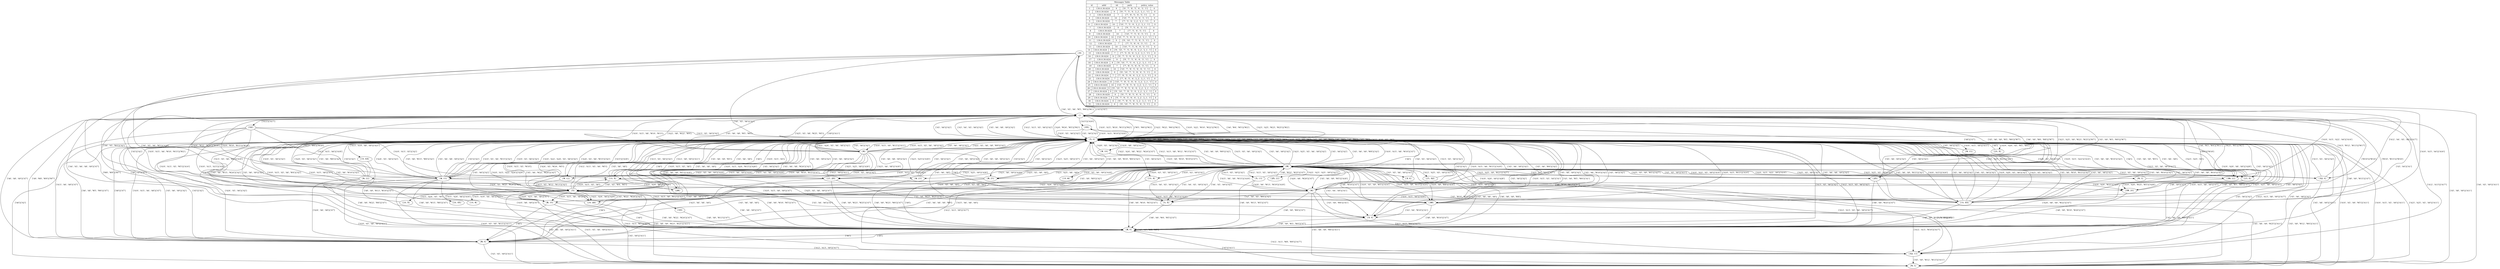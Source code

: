 // Node Graph
digraph {
	{
		-4961380534094029320 [label=<{<B>3</B>}>]
		-7265142534186659187 [label="{}"]
		-8691901001899769822 [label=<{<B>5</B>, 6}>]
		-1350588897490434177 [label=<{<B>8</B>}>]
		-1801877766705740385 [label=<{10, <B>5</B>}>]
		-6749969368006133328 [label=<{<B>9</B>, 12}>]
		3948696637107344799 [label=<{<B>8</B>, 9}>]
		-5339467881076320353 [label=<{<B>9</B>, 3}>]
		-2984536587534545787 [label=<{<B>9</B>, 5}>]
		50036638855050412 [label=<{<B>10</B>}>]
		7966660962070032757 [label=<{10, <B>15</B>}>]
		-2414562970641438055 [label=<{<B>12</B>, 13}>]
		6894416081497046868 [label=<{<B>5</B>}>]
		4988684378806845757 [label=<{<B>3</B>, 4}>]
		-5206007144099701784 [label=<{<B>6</B>}>]
		3060870861234782149 [label=<{<B>9</B>}>]
		9055667378942251068 [label=<{<B>12</B>, 6}>]
		-170886385198740438 [label=<{<B>9</B>, 19}>]
		5239059336831762243 [label=<{19, <B>13</B>}>]
		-1591839932838908349 [label=<{<B>8</B>, 6}>]
		8973142745204717618 [label=<{<B>6</B>, 22}>]
		-6591266166856017063 [label=<{<B>12</B>}>]
		8758850528045128103 [label=<{<B>10</B>, 22}>]
		2557791769428345253 [label=<{<B>8</B>, 10}>]
		2573364356408191447 [label=<{<B>6</B>, 15}>]
		1186952050203501386 [label=<{<B>8</B>, 25}>]
		5239071091470613382 [label=<{<B>24</B>}>]
		6932019211059040269 [label=<{<B>25</B>}>]
		4957770508470976386 [label=<{<B>19</B>, 20}>]
		6864111216848519618 [label=<{24, <B>22</B>}>]
		-2851487163243564712 [label=<{25, <B>23</B>}>]
		8973500868565415000 [label=<{<B>5</B>, 13}>]
		-2854289215426555807 [label=<{10, <B>3</B>}>]
		-8322380531652852871 [label=<{4, <B>5</B>}>]
		4238090616120459996 [label=<{25, <B>5</B>}>]
		-5450395345226219820 [label=<{<B>13</B>}>]
		-4349407944561354746 [label=<{<B>6</B>, 23}>]
		-8628674509515208489 [label=<{<B>25</B>, 22}>]
		-1238323589672261931 [label=<{<B>15</B>}>]
		-7835447087714196420 [label=<{<B>9</B>, 15}>]
		-1122738110429495483 [label=<{19, <B>6</B>}>]
		4128278676586317868 [label=<{<B>3</B>, 6}>]
		274243604294630333 [label=<{25, <B>12</B>}>]
		701436669125765513 [label=<{20, <B>5</B>}>]
		-2206505707602135276 [label=<{24, <B>5</B>}>]
		-1603053900805850699 [label=<{24, <B>15</B>}>]
		-8014207512601130941 [label=<{19, <B>4</B>}>]
		-7265142534186659187 -> -4961380534094029320 [label=" ['A3']:['A1'] "]
		-4961380534094029320 -> -7265142534186659187 [label=" ['A4', 'A5', 'A6', 'W5', 'W6']:['W1'] "]
		-7265142534186659187 -> -8691901001899769822 [label=" ['A5', 'A6']:['A2'] "]
		-7265142534186659187 -> -1350588897490434177 [label=" ['A8']:['A7'] "]
		-1350588897490434177 -> -1801877766705740385 [label=" ['A10', 'A5', 'A9']:['A2'] "]
		-1801877766705740385 -> -8691901001899769822 [label=" ['A5', 'A6', 'A9', 'W5']: "]
		-1350588897490434177 -> -6749969368006133328 [label=" ['A12', 'A9']:['A11'] "]
		-6749969368006133328 -> -8691901001899769822 [label=" ['A13', 'A5', 'A6']:['A2'] "]
		-7265142534186659187 -> 3948696637107344799 [label=" ['A8', 'A9']:['A7'] "]
		3948696637107344799 -> -8691901001899769822 [label=" ['A5', 'A6']:['A2'] "]
		-1801877766705740385 -> 3948696637107344799 [label=" ['A8', 'A9', 'W10', 'W5']:['A7'] "]
		-1350588897490434177 -> -5339467881076320353 [label=" ['A3', 'A5', 'A9']:['A11'] "]
		-5339467881076320353 -> -7265142534186659187 [label=" ['A4', 'W3', 'W4']:['W11'] "]
		-4961380534094029320 -> 3948696637107344799 [label=" ['A4', 'A5', 'A6', 'A8', 'A9']:['A7'] "]
		-1801877766705740385 -> -8691901001899769822 [label=" ['A5', 'A6', 'A8']: "]
		-1350588897490434177 -> -2984536587534545787 [label=" ['A5', 'A9']:['A11'] "]
		-2984536587534545787 -> -8691901001899769822 [label=" ['A6']:['A2'] "]
		-4961380534094029320 -> -8691901001899769822 [label=" ['A4', 'A5', 'A6']:['A2'] "]
		-8691901001899769822 -> 50036638855050412 [label=" ['A10', 'A15', 'W15']:['A14'] "]
		50036638855050412 -> -8691901001899769822 [label=" ['A5', 'A6', 'W10']:['A2'] "]
		-1350588897490434177 -> -8691901001899769822 [label=" ['A5', 'A6', 'A9']:['A2'] "]
		-8691901001899769822 -> 7966660962070032757 [label=" ['A10', 'A15']:['A16'] "]
		7966660962070032757 -> -8691901001899769822 [label=" ['A5', 'A6', 'W10', 'W15']:['A2'] "]
		-8691901001899769822 -> 3948696637107344799 [label=" ['A8', 'A9']:['A7'] "]
		3948696637107344799 -> -8691901001899769822 [label=" ['A13', 'A5', 'A6']:['A2'] "]
		50036638855050412 -> -2414562970641438055 [label=" ['A12', 'A13', 'W10']:['A17'] "]
		-2414562970641438055 -> -8691901001899769822 [label=" ['A5', 'A6']:['A2'] "]
		7966660962070032757 -> -7265142534186659187 [label=" ['W10', 'W15']:['W16'] "]
		-7265142534186659187 -> -8691901001899769822 [label=" ['A3', 'A4', 'A5', 'A6']:['A2'] "]
		-8691901001899769822 -> -6749969368006133328 [label=" ['A12', 'A8', 'A9']:['A11'] "]
		-6749969368006133328 -> 6894416081497046868 [label=" ['A13', 'A5', 'W12', 'W13']:['A2'] "]
		6894416081497046868 -> -8691901001899769822 [label=" ['A6']: "]
		-8691901001899769822 -> -1801877766705740385 [label=" ['A10', 'A15', 'A5']: "]
		-1801877766705740385 -> -8691901001899769822 [label=" ['A6']: "]
		7966660962070032757 -> -8691901001899769822 [label=" ['A5', 'A6', 'A8']:['A2'] "]
		-8691901001899769822 -> -2984536587534545787 [label=" ['A5', 'A8', 'A9']:['A11'] "]
		-1350588897490434177 -> -2414562970641438055 [label=" ['A12', 'A13', 'A9']:['A17'] "]
		-7265142534186659187 -> 4988684378806845757 [label=" ['A3', 'A4']:['A1'] "]
		4988684378806845757 -> -8691901001899769822 [label=" ['A5', 'A6']:['A2'] "]
		-1350588897490434177 -> -5206007144099701784 [label=" ['A5', 'A6', 'A9', 'W5']:['A18'] "]
		-5206007144099701784 -> -8691901001899769822 [label=" ['A5', 'A6', 'W6']:['A2'] "]
		-1350588897490434177 -> 6894416081497046868 [label=" ['A5', 'A9', 'W9']:['A2'] "]
		-7265142534186659187 -> 3060870861234782149 [label=" ['A9']:['A11'] "]
		3060870861234782149 -> 3948696637107344799 [label=" ['A10', 'A15', 'A8', 'A9']:['A7'] "]
		3060870861234782149 -> -5206007144099701784 [label=" ['A5', 'A6', 'A8', 'W5']:['A18'] "]
		-8691901001899769822 -> -8691901001899769822 [label=" ['A12', 'A13', 'A5', 'A6']: "]
		3060870861234782149 -> -7265142534186659187 [label=" ['A10', 'A15', 'A8', 'W10', 'W15']: "]
		-5206007144099701784 -> 3948696637107344799 [label=" ['A8', 'A9', 'W6']:['A7'] "]
		-1801877766705740385 -> 6894416081497046868 [label=" ['A4', 'A5', 'W4', 'W5']: "]
		3060870861234782149 -> -8691901001899769822 [label=" ['A10', 'A15', 'A5', 'A6', 'A8']:['A2'] "]
		3060870861234782149 -> -8691901001899769822 [label=" ['A5', 'A6', 'A8']:['A2'] "]
		-1350588897490434177 -> 9055667378942251068 [label=" ['A12', 'A5', 'A6', 'A9']:['A17'] "]
		9055667378942251068 -> -8691901001899769822 [label=" ['A13', 'A5', 'A6']:['A2'] "]
		-8691901001899769822 -> -7265142534186659187 [label=" ['A10', 'A15', 'W10', 'W15']:['W2'] "]
		-8691901001899769822 -> -5206007144099701784 [label=" ['A10', 'A15', 'A6', 'W15']:['A18'] "]
		-5206007144099701784 -> -8691901001899769822 [label=" ['A5']:['A2'] "]
		-8691901001899769822 -> -170886385198740438 [label=" ['A19', 'A8', 'A9']:['A11'] "]
		-170886385198740438 -> -8691901001899769822 [label=" ['A20', 'A5', 'A6']:['A2'] "]
		-7265142534186659187 -> -8691901001899769822 [label=" ['A5', 'A6', 'A8', 'A9']:['A2'] "]
		-7265142534186659187 -> -2984536587534545787 [label=" ['A5', 'A8', 'A9']:['A11'] "]
		-8691901001899769822 -> 5239059336831762243 [label=" ['A13', 'A19', 'A8', 'A9']:['A21'] "]
		5239059336831762243 -> 3948696637107344799 [label=" ['A8', 'A9', 'W13', 'W19']:['A7'] "]
		-8691901001899769822 -> 3948696637107344799 [label=" ['A10', 'A15', 'A8', 'A9']:['A7'] "]
		-8691901001899769822 -> -8691901001899769822 [label=" ['A5', 'A6', 'A8', 'A9']: "]
		3060870861234782149 -> -8691901001899769822 [label=" ['A22', 'A5', 'A6', 'A8', 'W9']:['A2'] "]
		-1350588897490434177 -> -1591839932838908349 [label=" ['A23', 'A6', 'A8', 'A9']: "]
		-1591839932838908349 -> 3948696637107344799 [label=" ['A9']: "]
		3948696637107344799 -> -2984536587534545787 [label=" ['A5']:['A11'] "]
		3060870861234782149 -> -7265142534186659187 [label=" ['A22', 'A8', 'W22', 'W9']: "]
		-8691901001899769822 -> -8691901001899769822 [label=" ['A5', 'A6', 'W5', 'W6']: "]
		3060870861234782149 -> -8691901001899769822 [label=" ['A22', 'A24', 'A5', 'A6', 'A8']:['A2'] "]
		-1350588897490434177 -> 8973142745204717618 [label=" ['A22', 'A5', 'A6', 'A9']:['A18'] "]
		8973142745204717618 -> -8691901001899769822 [label=" ['A5', 'A6', 'W6']:['A2'] "]
		-8691901001899769822 -> -2984536587534545787 [label=" ['A10', 'A5', 'A9', 'W5']:['A11'] "]
		-8691901001899769822 -> -7265142534186659187 [label=" ['W5', 'W6']:['W2'] "]
		-8691901001899769822 -> -7265142534186659187 [label=" ['A22', 'W22', 'W6']:['W2'] "]
		-8691901001899769822 -> -7265142534186659187 [label=" ['A10', 'A22', 'W10', 'W22']:['W2'] "]
		3060870861234782149 -> -1591839932838908349 [label=" ['A5', 'A6', 'A8']:['A7'] "]
		-1591839932838908349 -> -8691901001899769822 [label=" ['A5', 'A6', 'A9']:['A2'] "]
		8973142745204717618 -> -8691901001899769822 [label=" ['A5']:['A2'] "]
		-8691901001899769822 -> -8691901001899769822 [label=" ['A10', 'A6']: "]
		-1350588897490434177 -> -7265142534186659187 [label=" ['A5', 'A6', 'A9', 'W5', 'W6']:['W7'] "]
		-7265142534186659187 -> -6591266166856017063 [label=" ['A12']:['A17'] "]
		-6591266166856017063 -> -8691901001899769822 [label=" ['A13', 'A5', 'A6']:['A2'] "]
		-8691901001899769822 -> -8691901001899769822 [label=" ['A5', 'A6', 'A9', 'W5']: "]
		-4961380534094029320 -> 7966660962070032757 [label=" ['A10', 'A15', 'A4']:['A16'] "]
		7966660962070032757 -> -8691901001899769822 [label=" ['A5', 'A6', 'W10']:['A2'] "]
		-8691901001899769822 -> -8691901001899769822 [label=" ['A5', 'W5']: "]
		-4961380534094029320 -> 8758850528045128103 [label=" ['A10', 'A15', 'A22', 'A4']:['A14'] "]
		8758850528045128103 -> -8691901001899769822 [label=" ['A24', 'A5', 'A6']:['A2'] "]
		-8691901001899769822 -> -1350588897490434177 [label=" ['A10', 'A15', 'A8', 'W10']:['A7'] "]
		-1350588897490434177 -> -8691901001899769822 [label=" ['A5', 'A6']:['A2'] "]
		-8691901001899769822 -> 2557791769428345253 [label=" ['A10', 'A15', 'A8']:['A7'] "]
		2557791769428345253 -> -8691901001899769822 [label=" ['A5', 'A6', 'W10']:['A2'] "]
		50036638855050412 -> -7265142534186659187 [label=" ['W10']:['W14'] "]
		-8691901001899769822 -> 6894416081497046868 [label=" ['A10', 'A15', 'A5', 'W10']: "]
		2557791769428345253 -> -8691901001899769822 [label=" ['A5', 'A6', 'A9']:['A2'] "]
		7966660962070032757 -> -8691901001899769822 [label=" ['A5', 'A6']:['A2'] "]
		-1350588897490434177 -> 3948696637107344799 [label=" ['A5', 'A6', 'A8', 'A9']: "]
		-6591266166856017063 -> -1801877766705740385 [label=" ['A10', 'A13', 'A5']:['A2'] "]
		-1350588897490434177 -> 7966660962070032757 [label=" ['A10', 'A15', 'A9']:['A16'] "]
		-6591266166856017063 -> 50036638855050412 [label=" ['A10', 'A13', 'A5', 'W5']:['A14'] "]
		50036638855050412 -> 3948696637107344799 [label=" ['A8', 'A9', 'W10']:['A7'] "]
		7966660962070032757 -> 3948696637107344799 [label=" ['A8', 'A9', 'W10', 'W15']:['A7'] "]
		-8691901001899769822 -> -8691901001899769822 [label=" ['A24', 'A6']: "]
		3948696637107344799 -> -1591839932838908349 [label=" ['A6']: "]
		-1591839932838908349 -> -8691901001899769822 [label=" ['A5']:['A2'] "]
		7966660962070032757 -> -8691901001899769822 [label=" ['A5', 'A6', 'A8', 'W10']:['A2'] "]
		7966660962070032757 -> -8691901001899769822 [label=" ['A5', 'A6', 'A8', 'A9']:['A2'] "]
		-8691901001899769822 -> 2573364356408191447 [label=" ['A15']:['A18'] "]
		2573364356408191447 -> -1350588897490434177 [label=" ['A10', 'A8', 'W10', 'W15']:['A7'] "]
		-8691901001899769822 -> -2984536587534545787 [label=" ['A10', 'A15', 'A5', 'A9']:['A11'] "]
		-1350588897490434177 -> -2984536587534545787 [label=" ['A5', 'A6', 'A9', 'W8']:['A11'] "]
		-6591266166856017063 -> 7966660962070032757 [label=" ['A10', 'A13', 'A15']:['A16'] "]
		-6591266166856017063 -> -1591839932838908349 [label=" ['A13', 'A6', 'A8']:['A7'] "]
		-1591839932838908349 -> -8691901001899769822 [label=" ['A24', 'A5', 'A6']:['A2'] "]
		-1350588897490434177 -> -7265142534186659187 [label=" ['A6', 'A9', 'W6', 'W8']:['W7'] "]
		-6591266166856017063 -> -5206007144099701784 [label=" ['A13', 'A5', 'A6', 'W5']:['A18'] "]
		-5206007144099701784 -> -1350588897490434177 [label=" ['A20', 'A8', 'W20']:['A7'] "]
		-1350588897490434177 -> -8691901001899769822 [label=" ['A5', 'A6', 'A9', 'W8']:['A2'] "]
		7966660962070032757 -> -8691901001899769822 [label=" ['A5', 'A6', 'A9', 'W15']:['A2'] "]
		2573364356408191447 -> -7265142534186659187 [label=" ['A10', 'W10', 'W15']:['W18'] "]
		7966660962070032757 -> -8691901001899769822 [label=" ['A5', 'A6', 'A9']:['A2'] "]
		2573364356408191447 -> -8691901001899769822 [label=" ['A10', 'A5', 'A6']:['A2'] "]
		-8691901001899769822 -> -8691901001899769822 [label=" ['A3', 'A5', 'A6', 'W6']: "]
		-7265142534186659187 -> 6894416081497046868 [label=" ['A5']:['A2'] "]
		6894416081497046868 -> -1801877766705740385 [label=" ['A10', 'A15', 'A5', 'A6']: "]
		-1350588897490434177 -> 50036638855050412 [label=" ['A10', 'A5', 'A9', 'W5']:['A14'] "]
		50036638855050412 -> -8691901001899769822 [label=" ['A5', 'A6']:['A2'] "]
		-8691901001899769822 -> 3948696637107344799 [label=" ['A8', 'A9', 'W5', 'W6']:['A7'] "]
		6894416081497046868 -> 50036638855050412 [label=" ['A10', 'A15', 'A6', 'W15']:['A14'] "]
		-1350588897490434177 -> 50036638855050412 [label=" ['A10', 'A15', 'A9', 'W15']:['A14'] "]
		6894416081497046868 -> -8691901001899769822 [label=" ['A10', 'A15', 'A5', 'A6']: "]
		-1350588897490434177 -> 2557791769428345253 [label=" ['A10', 'A5', 'A8', 'A9']: "]
		2557791769428345253 -> -1591839932838908349 [label=" ['A6']: "]
		-8691901001899769822 -> 1186952050203501386 [label=" ['A23', 'A25', 'A8']:['A7'] "]
		1186952050203501386 -> -8691901001899769822 [label=" ['A5', 'A6', 'A9']:['A2'] "]
		2573364356408191447 -> -2984536587534545787 [label=" ['A10', 'A5', 'A9', 'W15']:['A11'] "]
		-8691901001899769822 -> 5239071091470613382 [label=" ['A10', 'A15', 'A24', 'W15']:['A26'] "]
		5239071091470613382 -> -8691901001899769822 [label=" ['A5', 'A6']:['A2'] "]
		-8691901001899769822 -> 6932019211059040269 [label=" ['A23', 'A25', 'W23']:['A27'] "]
		6932019211059040269 -> 4957770508470976386 [label=" ['A19', 'A20', 'W25']:['A28'] "]
		4957770508470976386 -> -8691901001899769822 [label=" ['A5', 'A6']:['A2'] "]
		-8691901001899769822 -> 6864111216848519618 [label=" ['A10', 'A15', 'A22', 'A24']:['A29'] "]
		6864111216848519618 -> 3948696637107344799 [label=" ['A8', 'A9', 'W22', 'W24']:['A7'] "]
		1186952050203501386 -> -8691901001899769822 [label=" ['A5', 'A6']:['A2'] "]
		-1350588897490434177 -> -2851487163243564712 [label=" ['A23', 'A25', 'A9']:['A30'] "]
		-2851487163243564712 -> -8691901001899769822 [label=" ['A5', 'A6', 'A8', 'A9']:['A2'] "]
		-1350588897490434177 -> 8973500868565415000 [label=" ['A13', 'A5', 'A9']:['A2'] "]
		8973500868565415000 -> -8691901001899769822 [label=" ['A6']: "]
		-2851487163243564712 -> 4988684378806845757 [label=" ['A3', 'A4', 'W23', 'W25']:['A1'] "]
		6894416081497046868 -> -7265142534186659187 [label=" ['A10', 'A15', 'A6', 'W10', 'W15']:['W2'] "]
		8973500868565415000 -> -5206007144099701784 [label=" ['A19', 'A6', 'W13', 'W19']:['A18'] "]
		-2851487163243564712 -> -8691901001899769822 [label=" ['A5', 'A6']:['A2'] "]
		-4961380534094029320 -> -5206007144099701784 [label=" ['A4', 'A5', 'A6', 'W5']:['A18'] "]
		-8691901001899769822 -> -8691901001899769822 [label=" ['A3', 'A4', 'A5', 'A6']: "]
		-8691901001899769822 -> -1350588897490434177 [label=" ['A22', 'A24', 'A8', 'W22', 'W24']:['A7'] "]
		-8691901001899769822 -> -7265142534186659187 [label=" ['A4', 'W4', 'W5']:['W2'] "]
		-1350588897490434177 -> -1591839932838908349 [label=" ['A5', 'A6', 'A8', 'A9']: "]
		50036638855050412 -> -8691901001899769822 [label=" ['A5', 'A6', 'A9']:['A2'] "]
		50036638855050412 -> -1350588897490434177 [label=" ['A8', 'W10']:['A7'] "]
		7966660962070032757 -> -8691901001899769822 [label=" ['A4', 'A5', 'A6']:['A2'] "]
		-4961380534094029320 -> 9055667378942251068 [label=" ['A12', 'A4', 'A5', 'A6']:['A17'] "]
		-1350588897490434177 -> 2557791769428345253 [label=" ['A10', 'A3', 'A8', 'A9']: "]
		2557791769428345253 -> 3948696637107344799 [label=" ['A9']: "]
		-5206007144099701784 -> -2414562970641438055 [label=" ['A12', 'A13', 'W6']:['A17'] "]
		-1350588897490434177 -> -2854289215426555807 [label=" ['A10', 'A3', 'A9']:['A1'] "]
		-2854289215426555807 -> 3948696637107344799 [label=" ['A8', 'A9', 'W10', 'W3']:['A7'] "]
		-1350588897490434177 -> -8322380531652852871 [label=" ['A15', 'A4', 'A5', 'A9']:['A2'] "]
		-8322380531652852871 -> -8691901001899769822 [label=" ['A6']: "]
		-1350588897490434177 -> 6932019211059040269 [label=" ['A25', 'A9', 'W8']:['A27'] "]
		6932019211059040269 -> -8691901001899769822 [label=" ['A5', 'A6', 'A9']:['A2'] "]
		3060870861234782149 -> -2851487163243564712 [label=" ['A23', 'A25', 'A8']:['A30'] "]
		-2851487163243564712 -> -8691901001899769822 [label=" ['A5', 'A6', 'A9']:['A2'] "]
		6932019211059040269 -> 3948696637107344799 [label=" ['A8', 'A9', 'W25']:['A7'] "]
		-2851487163243564712 -> 3948696637107344799 [label=" ['A8', 'A9', 'W23', 'W25']:['A7'] "]
		-1350588897490434177 -> -8322380531652852871 [label=" ['A4', 'A5', 'A9']:['A2'] "]
		-8322380531652852871 -> -8691901001899769822 [label=" ['A5', 'A6', 'A8']: "]
		-1350588897490434177 -> -1801877766705740385 [label=" ['A10', 'A15', 'A5', 'A9']:['A2'] "]
		-8691901001899769822 -> -8691901001899769822 [label=" ['A13', 'A6']: "]
		-8691901001899769822 -> 3060870861234782149 [label=" ['A10', 'A15', 'A9', 'W15']:['A11'] "]
		3060870861234782149 -> -8691901001899769822 [label=" ['A5', 'A6']:['A2'] "]
		-8322380531652852871 -> 3948696637107344799 [label=" ['A8', 'A9', 'W4', 'W5']:['A7'] "]
		-8691901001899769822 -> -8691901001899769822 [label=" ['A10', 'A15', 'A5', 'A6']: "]
		-8691901001899769822 -> 4238090616120459996 [label=" ['A23', 'A25', 'A5']: "]
		4238090616120459996 -> -8691901001899769822 [label=" ['A6']: "]
		-5206007144099701784 -> -7265142534186659187 [label=" ['W6']:['W18'] "]
		-1350588897490434177 -> 50036638855050412 [label=" ['A10', 'A9', 'W8']:['A14'] "]
		-1350588897490434177 -> 4238090616120459996 [label=" ['A25', 'A5', 'A9']:['A2'] "]
		6894416081497046868 -> 3948696637107344799 [label=" ['A6', 'A8', 'A9']:['A7'] "]
		-1350588897490434177 -> 6932019211059040269 [label=" ['A25', 'A5', 'A9', 'W5']:['A27'] "]
		6894416081497046868 -> -5450395345226219820 [label=" ['A12', 'A13', 'A6', 'W12']:['A21'] "]
		-5450395345226219820 -> 3948696637107344799 [label=" ['A8', 'A9', 'W13']:['A7'] "]
		6894416081497046868 -> 4988684378806845757 [label=" ['A3', 'A4', 'A6']:['A1'] "]
		-8691901001899769822 -> -8691901001899769822 [label=" ['A5', 'A6', 'A8', 'W6']: "]
		8973142745204717618 -> -8691901001899769822 [label=" ['A10', 'A5', 'A6']:['A2'] "]
		50036638855050412 -> 4988684378806845757 [label=" ['A3', 'A4', 'W10']:['A1'] "]
		-5206007144099701784 -> 4988684378806845757 [label=" ['A3', 'A4', 'W6']:['A1'] "]
		-8691901001899769822 -> -8691901001899769822 [label=" ['A6', 'A9']: "]
		-8691901001899769822 -> -2414562970641438055 [label=" ['A12', 'A13', 'A8', 'A9']:['A17'] "]
		7966660962070032757 -> 6894416081497046868 [label=" ['A5', 'W10', 'W15']:['A2'] "]
		-8691901001899769822 -> 4957770508470976386 [label=" ['A19', 'A20', 'A8', 'A9']:['A28'] "]
		4957770508470976386 -> 3948696637107344799 [label=" ['A8', 'A9', 'W19', 'W20']:['A7'] "]
		-8691901001899769822 -> -1591839932838908349 [label=" ['A6', 'A8', 'W5', 'W6']:['A7'] "]
		-1350588897490434177 -> 1186952050203501386 [label=" ['A25', 'A5', 'A8', 'A9']: "]
		1186952050203501386 -> -1591839932838908349 [label=" ['A6']: "]
		-1350588897490434177 -> -4349407944561354746 [label=" ['A23', 'A6', 'A9']:['A18'] "]
		-4349407944561354746 -> -8691901001899769822 [label=" ['A5', 'A6', 'A9']:['A2'] "]
		6932019211059040269 -> -2984536587534545787 [label=" ['A5', 'A8', 'A9', 'W25']:['A11'] "]
		-4349407944561354746 -> 3948696637107344799 [label=" ['A8', 'A9', 'W23', 'W6']:['A7'] "]
		8973142745204717618 -> -1591839932838908349 [label=" ['A24', 'A6', 'A8']:['A7'] "]
		8973142745204717618 -> -7265142534186659187 [label=" ['A24', 'W22', 'W24']:['W18'] "]
		2573364356408191447 -> -8691901001899769822 [label=" ['A10', 'A22', 'A24', 'A5', 'A6']:['A2'] "]
		-1350588897490434177 -> 3948696637107344799 [label=" ['A6', 'A8', 'A9', 'W8']: "]
		4238090616120459996 -> -8691901001899769822 [label=" ['A5', 'A6', 'A9', 'W5']: "]
		-1350588897490434177 -> 1186952050203501386 [label=" ['A23', 'A25', 'A8', 'A9']: "]
		1186952050203501386 -> 3948696637107344799 [label=" ['A9']: "]
		-7265142534186659187 -> -2414562970641438055 [label=" ['A12', 'A13']:['A17'] "]
		4238090616120459996 -> -7265142534186659187 [label=" ['W25', 'W5']:['W2'] "]
		-1350588897490434177 -> -8628674509515208489 [label=" ['A22', 'A23', 'A25', 'A9']:['A27'] "]
		-8628674509515208489 -> -1350588897490434177 [label=" ['A8', 'W22', 'W25']:['A7'] "]
		4238090616120459996 -> -8691901001899769822 [label=" ['A5', 'A6', 'A8']: "]
		6894416081497046868 -> 7966660962070032757 [label=" ['A10', 'A15', 'A6']:['A16'] "]
		-8691901001899769822 -> -1238323589672261931 [label=" ['A10', 'A15', 'W10']:['A16'] "]
		-1238323589672261931 -> -8691901001899769822 [label=" ['A5', 'A6']:['A2'] "]
		-8691901001899769822 -> -1591839932838908349 [label=" ['A8']:['A7'] "]
		-1591839932838908349 -> -2984536587534545787 [label=" ['A3', 'A5', 'A9']:['A11'] "]
		-1238323589672261931 -> 3948696637107344799 [label=" ['A8', 'A9', 'W15']:['A7'] "]
		-1591839932838908349 -> -2414562970641438055 [label=" ['A12', 'A13', 'A9']:['A17'] "]
		-2414562970641438055 -> -2984536587534545787 [label=" ['A5', 'A9', 'W12', 'W13']:['A11'] "]
		-8691901001899769822 -> -7835447087714196420 [label=" ['A10', 'A15', 'A9']:['A11'] "]
		-7835447087714196420 -> -8691901001899769822 [label=" ['A5', 'A6']:['A2'] "]
		-8691901001899769822 -> 4988684378806845757 [label=" ['A10', 'A15', 'A3', 'A4']:['A1'] "]
		-1591839932838908349 -> -7265142534186659187 [label=" ['A9', 'W8', 'W9']:['W7'] "]
		-1350588897490434177 -> 4238090616120459996 [label=" ['A23', 'A25', 'A5', 'A9']:['A2'] "]
		6894416081497046868 -> -2984536587534545787 [label=" ['A5', 'A6', 'A8', 'A9']:['A11'] "]
		-1350588897490434177 -> -7265142534186659187 [label=" ['A23', 'A25', 'A9', 'W23', 'W25']:['W7'] "]
		6894416081497046868 -> 6864111216848519618 [label=" ['A22', 'A24', 'A6']:['A29'] "]
		6864111216848519618 -> 6894416081497046868 [label=" ['A5', 'W22', 'W24']:['A2'] "]
		-1350588897490434177 -> 4988684378806845757 [label=" ['A3', 'A4', 'A9']:['A1'] "]
		-1350588897490434177 -> 2573364356408191447 [label=" ['A15', 'A6', 'A9']:['A18'] "]
		2573364356408191447 -> -8691901001899769822 [label=" ['A24', 'A5', 'A6', 'W15']:['A2'] "]
		4988684378806845757 -> 3948696637107344799 [label=" ['A8', 'A9', 'W3', 'W4']:['A7'] "]
		-8691901001899769822 -> 6894416081497046868 [label=" ['A24', 'A5', 'W24', 'W5']: "]
		-1350588897490434177 -> -2414562970641438055 [label=" ['A12', 'A13', 'A5', 'A6', 'A9']:['A17'] "]
		2573364356408191447 -> -8691901001899769822 [label=" ['A24', 'A5', 'A6']:['A2'] "]
		-8691901001899769822 -> 3948696637107344799 [label=" ['A23', 'A25', 'A8', 'A9']:['A7'] "]
		-8691901001899769822 -> -2851487163243564712 [label=" ['A23', 'A25']:['A30'] "]
		-8691901001899769822 -> -7265142534186659187 [label=" ['A23', 'A25', 'W23', 'W25']:['W2'] "]
		-8691901001899769822 -> -2984536587534545787 [label=" ['A23', 'A25', 'A5', 'A9']:['A11'] "]
		-1350588897490434177 -> -1591839932838908349 [label=" ['A5', 'A6', 'A8', 'A9', 'W9']: "]
		-8691901001899769822 -> -8691901001899769822 [label=" ['A6', 'W6']: "]
		-1350588897490434177 -> -7265142534186659187 [label=" ['A5', 'A9', 'W5', 'W9']:['W7'] "]
		-8691901001899769822 -> 4988684378806845757 [label=" ['A3', 'A4', 'W5', 'W6']:['A1'] "]
		-1350588897490434177 -> -8691901001899769822 [label=" ['A5', 'A6', 'A9', 'W9']:['A2'] "]
		-5206007144099701784 -> -8322380531652852871 [label=" ['A3', 'A4', 'A5', 'W6']:['A2'] "]
		-2851487163243564712 -> -8691901001899769822 [label=" ['A5', 'A6', 'A8']:['A2'] "]
		-8691901001899769822 -> 8758850528045128103 [label=" ['A10', 'A15', 'A22']:['A14'] "]
		3948696637107344799 -> -2414562970641438055 [label=" ['A12', 'A13', 'W8', 'W9']:['A17'] "]
		-8691901001899769822 -> -8691901001899769822 [label=" ['A5', 'A8']: "]
		-1350588897490434177 -> -1122738110429495483 [label=" ['A19', 'A5', 'A6', 'A9']:['A18'] "]
		-1122738110429495483 -> -8691901001899769822 [label=" ['A5', 'A6', 'A9', 'W19', 'W6']:['A2'] "]
		-1350588897490434177 -> 8758850528045128103 [label=" ['A10', 'A15', 'A22', 'A9']:['A14'] "]
		8758850528045128103 -> -8691901001899769822 [label=" ['A5', 'A6', 'A8', 'W10']:['A2'] "]
		3060870861234782149 -> 9055667378942251068 [label=" ['A12', 'A5', 'A6', 'A8']:['A17'] "]
		9055667378942251068 -> -7265142534186659187 [label=" ['A13', 'W12', 'W13']:['W17'] "]
		3948696637107344799 -> -8691901001899769822 [label=" ['A12', 'A13', 'A5', 'A6']:['A2'] "]
		3948696637107344799 -> 3948696637107344799 [label=" ['A8', 'A9', 'W8', 'W9']: "]
		8973500868565415000 -> 3948696637107344799 [label=" ['A8', 'A9', 'W13', 'W5']:['A7'] "]
		7966660962070032757 -> -1350588897490434177 [label=" ['A8', 'W10', 'W15']:['A7'] "]
		-2414562970641438055 -> -8691901001899769822 [label=" ['A5', 'A6', 'A8']:['A2'] "]
		-1350588897490434177 -> -8691901001899769822 [label=" ['A15', 'A5', 'A6', 'A9']:['A2'] "]
		-4961380534094029320 -> 6894416081497046868 [label=" ['A4', 'A5', 'W4']:['A2'] "]
		6894416081497046868 -> -8691901001899769822 [label=" ['A5', 'A6', 'A8', 'A9']: "]
		6894416081497046868 -> -2414562970641438055 [label=" ['A12', 'A13', 'W5']:['A17'] "]
		8973142745204717618 -> 3948696637107344799 [label=" ['A8', 'A9', 'W22', 'W6']:['A7'] "]
		-1350588897490434177 -> 8758850528045128103 [label=" ['A10', 'A22', 'A5', 'A9']:['A14'] "]
		8758850528045128103 -> 3948696637107344799 [label=" ['A24', 'A8', 'A9', 'W22']:['A7'] "]
		-8691901001899769822 -> -1591839932838908349 [label=" ['A10', 'A15', 'A6', 'A8']:['A7'] "]
		-1350588897490434177 -> 6864111216848519618 [label=" ['A22', 'A24', 'A9']:['A29'] "]
		6864111216848519618 -> -8691901001899769822 [label=" ['A5', 'A6']:['A2'] "]
		-1350588897490434177 -> 4957770508470976386 [label=" ['A19', 'A20', 'A9']:['A28'] "]
		6894416081497046868 -> -8691901001899769822 [label=" ['A12', 'A13', 'A5', 'A6', 'W5']: "]
		6864111216848519618 -> -8691901001899769822 [label=" ['A5', 'A6', 'W22', 'W24']:['A2'] "]
		-4961380534094029320 -> -2984536587534545787 [label=" ['A4', 'A5', 'A9']:['A11'] "]
		-5206007144099701784 -> -8691901001899769822 [label=" ['A5', 'A6', 'A9']:['A2'] "]
		-6591266166856017063 -> 2573364356408191447 [label=" ['A13', 'A15', 'A6']:['A18'] "]
		2573364356408191447 -> -8691901001899769822 [label=" ['A5', 'A6', 'W15', 'W6']:['A2'] "]
		-7265142534186659187 -> -1238323589672261931 [label=" ['A15']:['A16'] "]
		-1238323589672261931 -> -8691901001899769822 [label=" ['A10', 'A5', 'A6']:['A2'] "]
		-8691901001899769822 -> -8691901001899769822 [label=" ['A22', 'A24', 'A5', 'A6']: "]
		2573364356408191447 -> -7265142534186659187 [label=" ['W15', 'W6']:['W18'] "]
		-8691901001899769822 -> -7265142534186659187 [label=" ['A24', 'W24', 'W5']:['W2'] "]
		-1350588897490434177 -> 4128278676586317868 [label=" ['A3', 'A5', 'A6', 'A9']:['A1'] "]
		4128278676586317868 -> -8691901001899769822 [label=" ['A4', 'A5', 'A6']:['A2'] "]
		2573364356408191447 -> -8691901001899769822 [label=" ['A5', 'A6', 'A8', 'A9']:['A2'] "]
		3948696637107344799 -> -7265142534186659187 [label=" ['W8', 'W9']:['W7'] "]
		-170886385198740438 -> -1350588897490434177 [label=" ['A10', 'A8', 'W10', 'W19']:['A7'] "]
		7966660962070032757 -> -8691901001899769822 [label=" ['A19', 'A20', 'A5', 'A6']:['A2'] "]
		6894416081497046868 -> 2557791769428345253 [label=" ['A10', 'A23', 'A6', 'A8']:['A7'] "]
		2557791769428345253 -> -2984536587534545787 [label=" ['A5', 'A9']:['A11'] "]
		2573364356408191447 -> -8691901001899769822 [label=" ['A5']:['A2'] "]
		-8691901001899769822 -> -1350588897490434177 [label=" ['A12', 'A13', 'A8', 'W12', 'W13']:['A7'] "]
		3060870861234782149 -> -4349407944561354746 [label=" ['A23', 'A6', 'A8']:['A18'] "]
		-4349407944561354746 -> -8691901001899769822 [label=" ['A5', 'A6', 'A8', 'A9']:['A2'] "]
		-1350588897490434177 -> -8691901001899769822 [label=" ['A23', 'A25', 'A5', 'A6', 'A9']:['A2'] "]
		-1350588897490434177 -> 6932019211059040269 [label=" ['A23', 'A25', 'A9', 'W23']:['A27'] "]
		-4349407944561354746 -> -8691901001899769822 [label=" ['A5']:['A2'] "]
		-1350588897490434177 -> 274243604294630333 [label=" ['A12', 'A25', 'A5', 'A9']:['A17'] "]
		274243604294630333 -> -8691901001899769822 [label=" ['A13', 'A5', 'A6']:['A2'] "]
		4238090616120459996 -> 4957770508470976386 [label=" ['A19', 'A20', 'W25', 'W5']:['A28'] "]
		8973142745204717618 -> 6894416081497046868 [label=" ['A24', 'A5', 'W22', 'W24']:['A2'] "]
		-1350588897490434177 -> -2854289215426555807 [label=" ['A10', 'A3', 'A5', 'A9']:['A1'] "]
		-2854289215426555807 -> -8691901001899769822 [label=" ['A5', 'A6']:['A2'] "]
		-7265142534186659187 -> -1591839932838908349 [label=" ['A6', 'A8', 'A9']:['A7'] "]
		-1350588897490434177 -> -8322380531652852871 [label=" ['A3', 'A4', 'A5', 'A9']:['A2'] "]
		-8691901001899769822 -> 701436669125765513 [label=" ['A19', 'A20', 'A5', 'W5', 'W6']: "]
		701436669125765513 -> -8691901001899769822 [label=" ['A6']: "]
		-1350588897490434177 -> -1591839932838908349 [label=" ['A15', 'A6', 'A8', 'A9']: "]
		8973142745204717618 -> -8691901001899769822 [label=" ['A24', 'A5', 'A6']:['A2'] "]
		-1350588897490434177 -> -5206007144099701784 [label=" ['A15', 'A6', 'A9', 'W15']:['A18'] "]
		-5206007144099701784 -> -2984536587534545787 [label=" ['A5', 'A8', 'A9', 'W6']:['A11'] "]
		-1350588897490434177 -> 2573364356408191447 [label=" ['A15', 'A5', 'A6', 'A9']:['A18'] "]
		2573364356408191447 -> 3948696637107344799 [label=" ['A8', 'A9', 'W15', 'W6']:['A7'] "]
		7966660962070032757 -> -8691901001899769822 [label=" ['A23', 'A5', 'A6']:['A2'] "]
		-2851487163243564712 -> -2984536587534545787 [label=" ['A5', 'A8', 'A9', 'W23', 'W25']:['A11'] "]
		9055667378942251068 -> -2984536587534545787 [label=" ['A5', 'A9', 'W12', 'W6']:['A11'] "]
		6932019211059040269 -> -8691901001899769822 [label=" ['A5', 'A6']:['A2'] "]
		-1350588897490434177 -> 8973500868565415000 [label=" ['A12', 'A13', 'A5', 'A9']:['A2'] "]
		3060870861234782149 -> -7265142534186659187 [label=" ['A5', 'A6', 'A8', 'W5', 'W6']: "]
		6894416081497046868 -> 2557791769428345253 [label=" ['A10', 'A15', 'A6', 'A8']:['A7'] "]
		2573364356408191447 -> 3948696637107344799 [label=" ['A10', 'A8', 'A9']:['A7'] "]
		-7265142534186659187 -> -8691901001899769822 [label=" ['A12', 'A13', 'A5', 'A6']:['A2'] "]
		2573364356408191447 -> 5239071091470613382 [label=" ['A10', 'A24', 'W15']:['A26'] "]
		5239071091470613382 -> -8691901001899769822 [label=" ['A5', 'A6', 'A8', 'W24']:['A2'] "]
		2573364356408191447 -> -8691901001899769822 [label=" ['A10', 'A5', 'A6', 'W15']:['A2'] "]
		2573364356408191447 -> -2984536587534545787 [label=" ['A10', 'A5', 'A8', 'A9']:['A11'] "]
		3060870861234782149 -> 3948696637107344799 [label=" ['A25', 'A5', 'A8', 'A9']:['A7'] "]
		6894416081497046868 -> -2206505707602135276 [label=" ['A15', 'A24', 'A5', 'A6']: "]
		-2206505707602135276 -> -8691901001899769822 [label=" ['A6']: "]
		3060870861234782149 -> -7265142534186659187 [label=" ['A25', 'A5', 'A8', 'W25', 'W5']: "]
		6894416081497046868 -> -1603053900805850699 [label=" ['A15', 'A24', 'A6']:['A16'] "]
		-1603053900805850699 -> -8691901001899769822 [label=" ['A5', 'A6', 'W15', 'W24']:['A2'] "]
		6894416081497046868 -> -8014207512601130941 [label=" ['A15', 'A19', 'A4', 'A6']:['A31'] "]
		-8014207512601130941 -> -8691901001899769822 [label=" ['A10', 'A15', 'A5', 'A6', 'W4']:['A2'] "]
		6894416081497046868 -> -2984536587534545787 [label=" ['A15', 'A5', 'A6', 'A9']:['A11'] "]
		6894416081497046868 -> -8691901001899769822 [label=" ['A5', 'A6', 'A8']: "]
	}
	{
		node [shape=record]
		route_table [label="{{Messages Table}|{id|addr|nh|path|policy_value}|{1|130.0.30.0/24|9|['9', '7', '8', '5', '4', '3', '1']|0}|{2|130.0.30.0/24|9|['9', '7', '5', '4', '2_2', '2_1', '1']|0}|{3|130.0.30.0/24|7|['7', '8', '5', '4', '3', '1']|0}|{4|130.0.30.0/24|10|['10', '7', '8', '5', '4', '3', '1']|0}|{5|130.0.30.0/24|7|['7', '5', '4', '2_2', '2_1', '1']|0}|{6|130.0.30.0/24|10|['10', '7', '5', '4', '2_2', '2_1', '1']|0}|{7|130.0.30.0/24|9|['9', '7', '5', '4', '3', '1']|0}|{8|130.0.30.0/24|7|['7', '5', '4', '3', '1']|0}|{9|130.0.30.0/24|10|['10', '7', '5', '4', '3', '1']|0}|{10|130.0.30.0/24|10|['10', '7', '5', '6', '4', '2_2', '2_1', '1']|0}|{11|130.0.30.0/24|9|['9', '10', '7', '5', '4', '3', '1']|0}|{12|130.0.30.0/24|7|['7', '5', '6', '4', '3', '1']|0}|{13|130.0.30.0/24|10|['10', '7', '5', '6', '4', '3', '1']|0}|{14|130.0.30.0/24|9|['9', '10', '7', '5', '6', '4', '2_2', '2_1', '1']|0}|{15|130.0.30.0/24|7|['7', '5', '6', '4', '2_2', '2_1', '1']|0}|{16|130.0.30.0/24|9|['9', '7', '5', '6', '4', '2_2', '2_1', '1']|0}|{17|130.0.30.0/24|9|['9', '7', '5', '6', '4', '3', '1']|0}|{18|130.0.30.0/24|9|['9', '10', '7', '5', '4', '2_2', '2_1', '1']|0}|{19|130.0.30.0/24|7|['7', '8', '5', '6', '4', '3', '1']|0}|{20|130.0.30.0/24|10|['10', '7', '8', '5', '6', '4', '3', '1']|0}|{21|130.0.30.0/24|9|['9', '10', '7', '5', '6', '4', '3', '1']|0}|{22|130.0.30.0/24|7|['7', '8', '5', '6', '4', '2_2', '2_1', '1']|0}|{23|130.0.30.0/24|7|['7', '8', '5', '4', '2_2', '2_1', '1']|0}|{24|130.0.30.0/24|10|['10', '7', '8', '5', '6', '4', '2_2', '2_1', '1']|0}|{25|130.0.30.0/24|10|['10', '7', '8', '5', '4', '2_2', '2_1', '1']|0}|{26|130.0.30.0/24|9|['9', '10', '7', '8', '5', '6', '4', '2_2', '2_1', '1']|0}|{27|130.0.30.0/24|9|['9', '10', '7', '8', '5', '4', '2_2', '2_1', '1']|0}|{28|130.0.30.0/24|9|['9', '7', '8', '5', '6', '4', '3', '1']|0}|{29|130.0.30.0/24|9|['9', '7', '8', '5', '6', '4', '2_2', '2_1', '1']|0}|{30|130.0.30.0/24|9|['9', '7', '8', '5', '4', '2_2', '2_1', '1']|0}|{31|130.0.30.0/24|9|['9', '10', '7', '8', '5', '4', '3', '1']|0}}"]
	}
}
